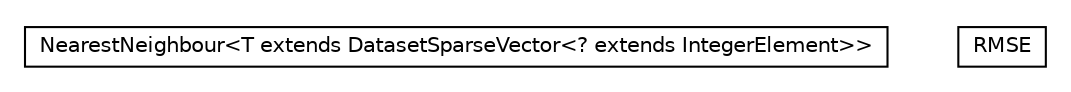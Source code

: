 #!/usr/local/bin/dot
#
# Class diagram 
# Generated by UMLGraph version 5.2 (http://www.umlgraph.org/)
#

digraph G {
	edge [fontname="Helvetica",fontsize=10,labelfontname="Helvetica",labelfontsize=10];
	node [fontname="Helvetica",fontsize=10,shape=plaintext];
	nodesep=0.25;
	ranksep=0.5;
	// it.unica.foresee.libraries.NearestNeighbour<T extends it.unica.foresee.datasets.DatasetSparseVector<? extends it.unica.foresee.datasets.IntegerElement>>
	c348 [label=<<table title="it.unica.foresee.libraries.NearestNeighbour" border="0" cellborder="1" cellspacing="0" cellpadding="2" port="p" href="./NearestNeighbour.html">
		<tr><td><table border="0" cellspacing="0" cellpadding="1">
<tr><td align="center" balign="center"> NearestNeighbour&lt;T extends DatasetSparseVector&lt;? extends IntegerElement&gt;&gt; </td></tr>
		</table></td></tr>
		</table>>, fontname="Helvetica", fontcolor="black", fontsize=10.0];
	// it.unica.foresee.libraries.RMSE
	c349 [label=<<table title="it.unica.foresee.libraries.RMSE" border="0" cellborder="1" cellspacing="0" cellpadding="2" port="p" href="./RMSE.html">
		<tr><td><table border="0" cellspacing="0" cellpadding="1">
<tr><td align="center" balign="center"> RMSE </td></tr>
		</table></td></tr>
		</table>>, fontname="Helvetica", fontcolor="black", fontsize=10.0];
}

